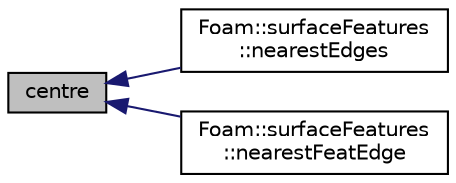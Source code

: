 digraph "centre"
{
  bgcolor="transparent";
  edge [fontname="Helvetica",fontsize="10",labelfontname="Helvetica",labelfontsize="10"];
  node [fontname="Helvetica",fontsize="10",shape=record];
  rankdir="LR";
  Node1 [label="centre",height=0.2,width=0.4,color="black", fillcolor="grey75", style="filled" fontcolor="black"];
  Node1 -> Node2 [dir="back",color="midnightblue",fontsize="10",style="solid",fontname="Helvetica"];
  Node2 [label="Foam::surfaceFeatures\l::nearestEdges",height=0.2,width=0.4,color="black",URL="$classFoam_1_1surfaceFeatures.html#ad0730de914a7db6da70faf38494a489d",tooltip="Like nearestSamples but now gets nearest point on. "];
  Node1 -> Node3 [dir="back",color="midnightblue",fontsize="10",style="solid",fontname="Helvetica"];
  Node3 [label="Foam::surfaceFeatures\l::nearestFeatEdge",height=0.2,width=0.4,color="black",URL="$classFoam_1_1surfaceFeatures.html#a1886e792c1c3df0142ae87adadbd7aef",tooltip="Find nearest feature edge to each surface edge. Uses the. "];
}
